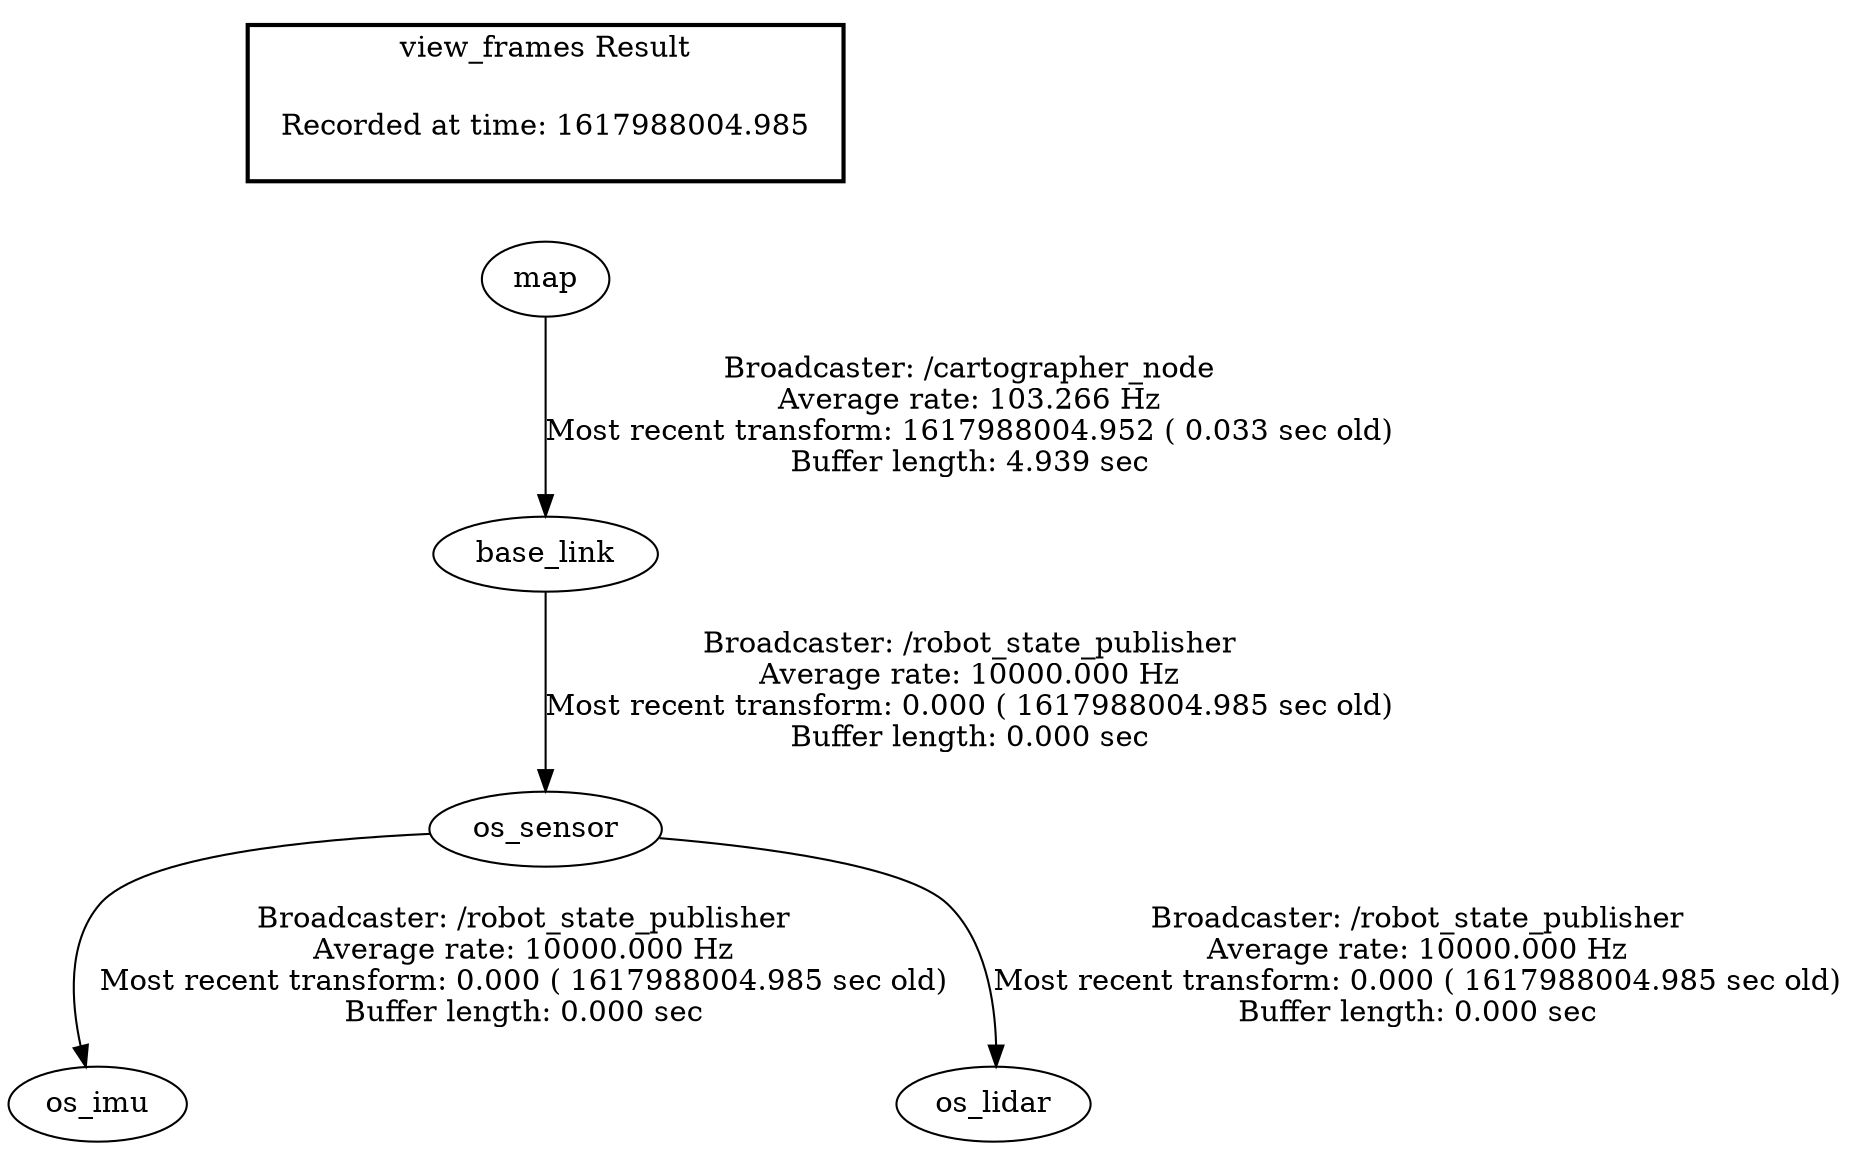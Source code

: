 digraph G {
"os_sensor" -> "os_imu"[label="Broadcaster: /robot_state_publisher\nAverage rate: 10000.000 Hz\nMost recent transform: 0.000 ( 1617988004.985 sec old)\nBuffer length: 0.000 sec\n"];
"base_link" -> "os_sensor"[label="Broadcaster: /robot_state_publisher\nAverage rate: 10000.000 Hz\nMost recent transform: 0.000 ( 1617988004.985 sec old)\nBuffer length: 0.000 sec\n"];
"os_sensor" -> "os_lidar"[label="Broadcaster: /robot_state_publisher\nAverage rate: 10000.000 Hz\nMost recent transform: 0.000 ( 1617988004.985 sec old)\nBuffer length: 0.000 sec\n"];
"map" -> "base_link"[label="Broadcaster: /cartographer_node\nAverage rate: 103.266 Hz\nMost recent transform: 1617988004.952 ( 0.033 sec old)\nBuffer length: 4.939 sec\n"];
edge [style=invis];
 subgraph cluster_legend { style=bold; color=black; label ="view_frames Result";
"Recorded at time: 1617988004.985"[ shape=plaintext ] ;
 }->"map";
}